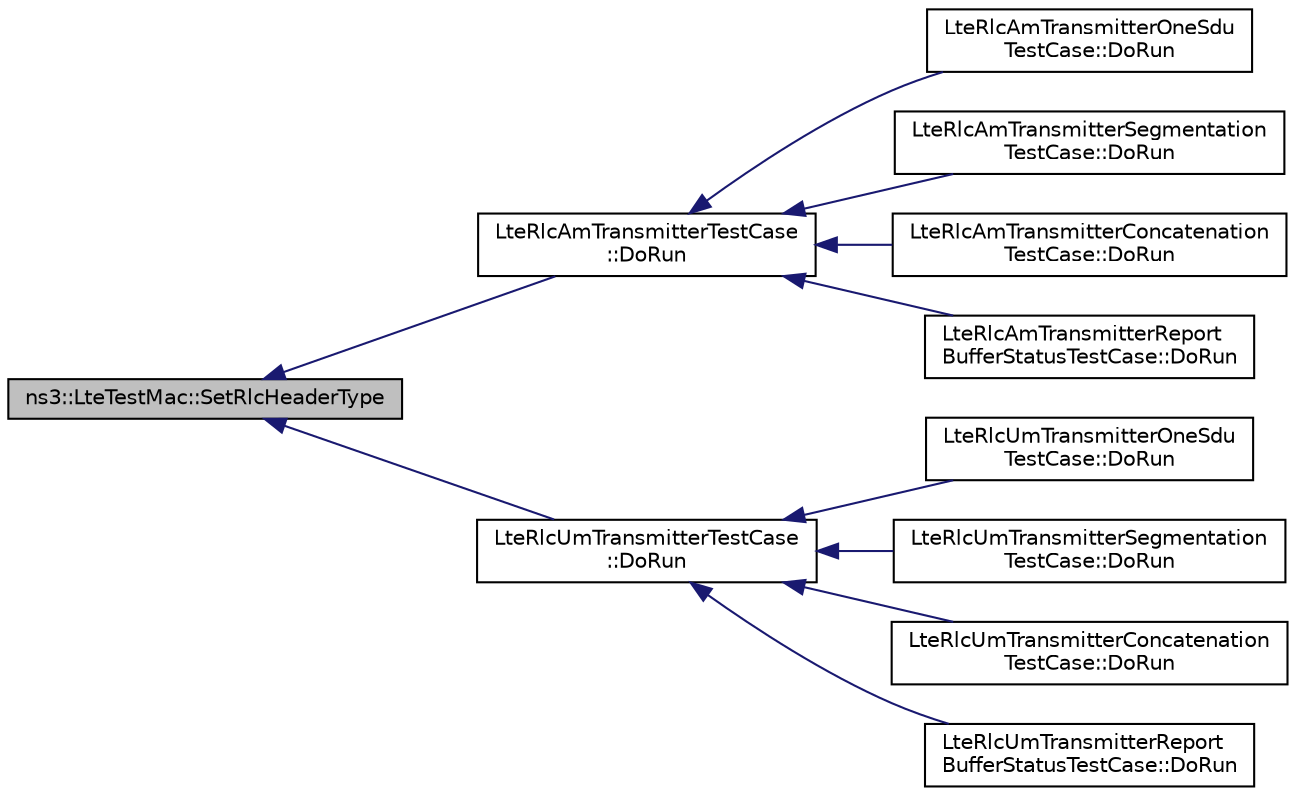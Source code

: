 digraph "ns3::LteTestMac::SetRlcHeaderType"
{
  edge [fontname="Helvetica",fontsize="10",labelfontname="Helvetica",labelfontsize="10"];
  node [fontname="Helvetica",fontsize="10",shape=record];
  rankdir="LR";
  Node1 [label="ns3::LteTestMac::SetRlcHeaderType",height=0.2,width=0.4,color="black", fillcolor="grey75", style="filled", fontcolor="black"];
  Node1 -> Node2 [dir="back",color="midnightblue",fontsize="10",style="solid"];
  Node2 [label="LteRlcAmTransmitterTestCase\l::DoRun",height=0.2,width=0.4,color="black", fillcolor="white", style="filled",URL="$d4/d65/classLteRlcAmTransmitterTestCase.html#a2d68ba91ebca75e75efb88365f958d2c",tooltip="Implementation to actually run this TestCase. "];
  Node2 -> Node3 [dir="back",color="midnightblue",fontsize="10",style="solid"];
  Node3 [label="LteRlcAmTransmitterOneSdu\lTestCase::DoRun",height=0.2,width=0.4,color="black", fillcolor="white", style="filled",URL="$df/d93/classLteRlcAmTransmitterOneSduTestCase.html#ad0363c6b1e92694b98291cbca113501a",tooltip="Implementation to actually run this TestCase. "];
  Node2 -> Node4 [dir="back",color="midnightblue",fontsize="10",style="solid"];
  Node4 [label="LteRlcAmTransmitterSegmentation\lTestCase::DoRun",height=0.2,width=0.4,color="black", fillcolor="white", style="filled",URL="$d4/da1/classLteRlcAmTransmitterSegmentationTestCase.html#a8bec2147bdbf3f5cade130c101a09374",tooltip="Implementation to actually run this TestCase. "];
  Node2 -> Node5 [dir="back",color="midnightblue",fontsize="10",style="solid"];
  Node5 [label="LteRlcAmTransmitterConcatenation\lTestCase::DoRun",height=0.2,width=0.4,color="black", fillcolor="white", style="filled",URL="$de/d38/classLteRlcAmTransmitterConcatenationTestCase.html#abb245b1b72965664fb72b8829853703e",tooltip="Implementation to actually run this TestCase. "];
  Node2 -> Node6 [dir="back",color="midnightblue",fontsize="10",style="solid"];
  Node6 [label="LteRlcAmTransmitterReport\lBufferStatusTestCase::DoRun",height=0.2,width=0.4,color="black", fillcolor="white", style="filled",URL="$d5/d84/classLteRlcAmTransmitterReportBufferStatusTestCase.html#aaddc27c1dd83c3856296c778210c5df2",tooltip="Implementation to actually run this TestCase. "];
  Node1 -> Node7 [dir="back",color="midnightblue",fontsize="10",style="solid"];
  Node7 [label="LteRlcUmTransmitterTestCase\l::DoRun",height=0.2,width=0.4,color="black", fillcolor="white", style="filled",URL="$d6/dca/classLteRlcUmTransmitterTestCase.html#aacac9ab10bdcd81740a7222f621ed84e",tooltip="Implementation to actually run this TestCase. "];
  Node7 -> Node8 [dir="back",color="midnightblue",fontsize="10",style="solid"];
  Node8 [label="LteRlcUmTransmitterOneSdu\lTestCase::DoRun",height=0.2,width=0.4,color="black", fillcolor="white", style="filled",URL="$db/d80/classLteRlcUmTransmitterOneSduTestCase.html#a5dfb3cf0c75d90b24a0e9b2be3d1bccf",tooltip="Implementation to actually run this TestCase. "];
  Node7 -> Node9 [dir="back",color="midnightblue",fontsize="10",style="solid"];
  Node9 [label="LteRlcUmTransmitterSegmentation\lTestCase::DoRun",height=0.2,width=0.4,color="black", fillcolor="white", style="filled",URL="$df/d4d/classLteRlcUmTransmitterSegmentationTestCase.html#afd707870f8c3653a3a82d52c3bd62dac",tooltip="Implementation to actually run this TestCase. "];
  Node7 -> Node10 [dir="back",color="midnightblue",fontsize="10",style="solid"];
  Node10 [label="LteRlcUmTransmitterConcatenation\lTestCase::DoRun",height=0.2,width=0.4,color="black", fillcolor="white", style="filled",URL="$d5/dbd/classLteRlcUmTransmitterConcatenationTestCase.html#a36dc51a9323fe7462cdef148508b0e98",tooltip="Implementation to actually run this TestCase. "];
  Node7 -> Node11 [dir="back",color="midnightblue",fontsize="10",style="solid"];
  Node11 [label="LteRlcUmTransmitterReport\lBufferStatusTestCase::DoRun",height=0.2,width=0.4,color="black", fillcolor="white", style="filled",URL="$d8/d37/classLteRlcUmTransmitterReportBufferStatusTestCase.html#a5aecdc76e34d93f2746ae95dd5072fe1",tooltip="Implementation to actually run this TestCase. "];
}
